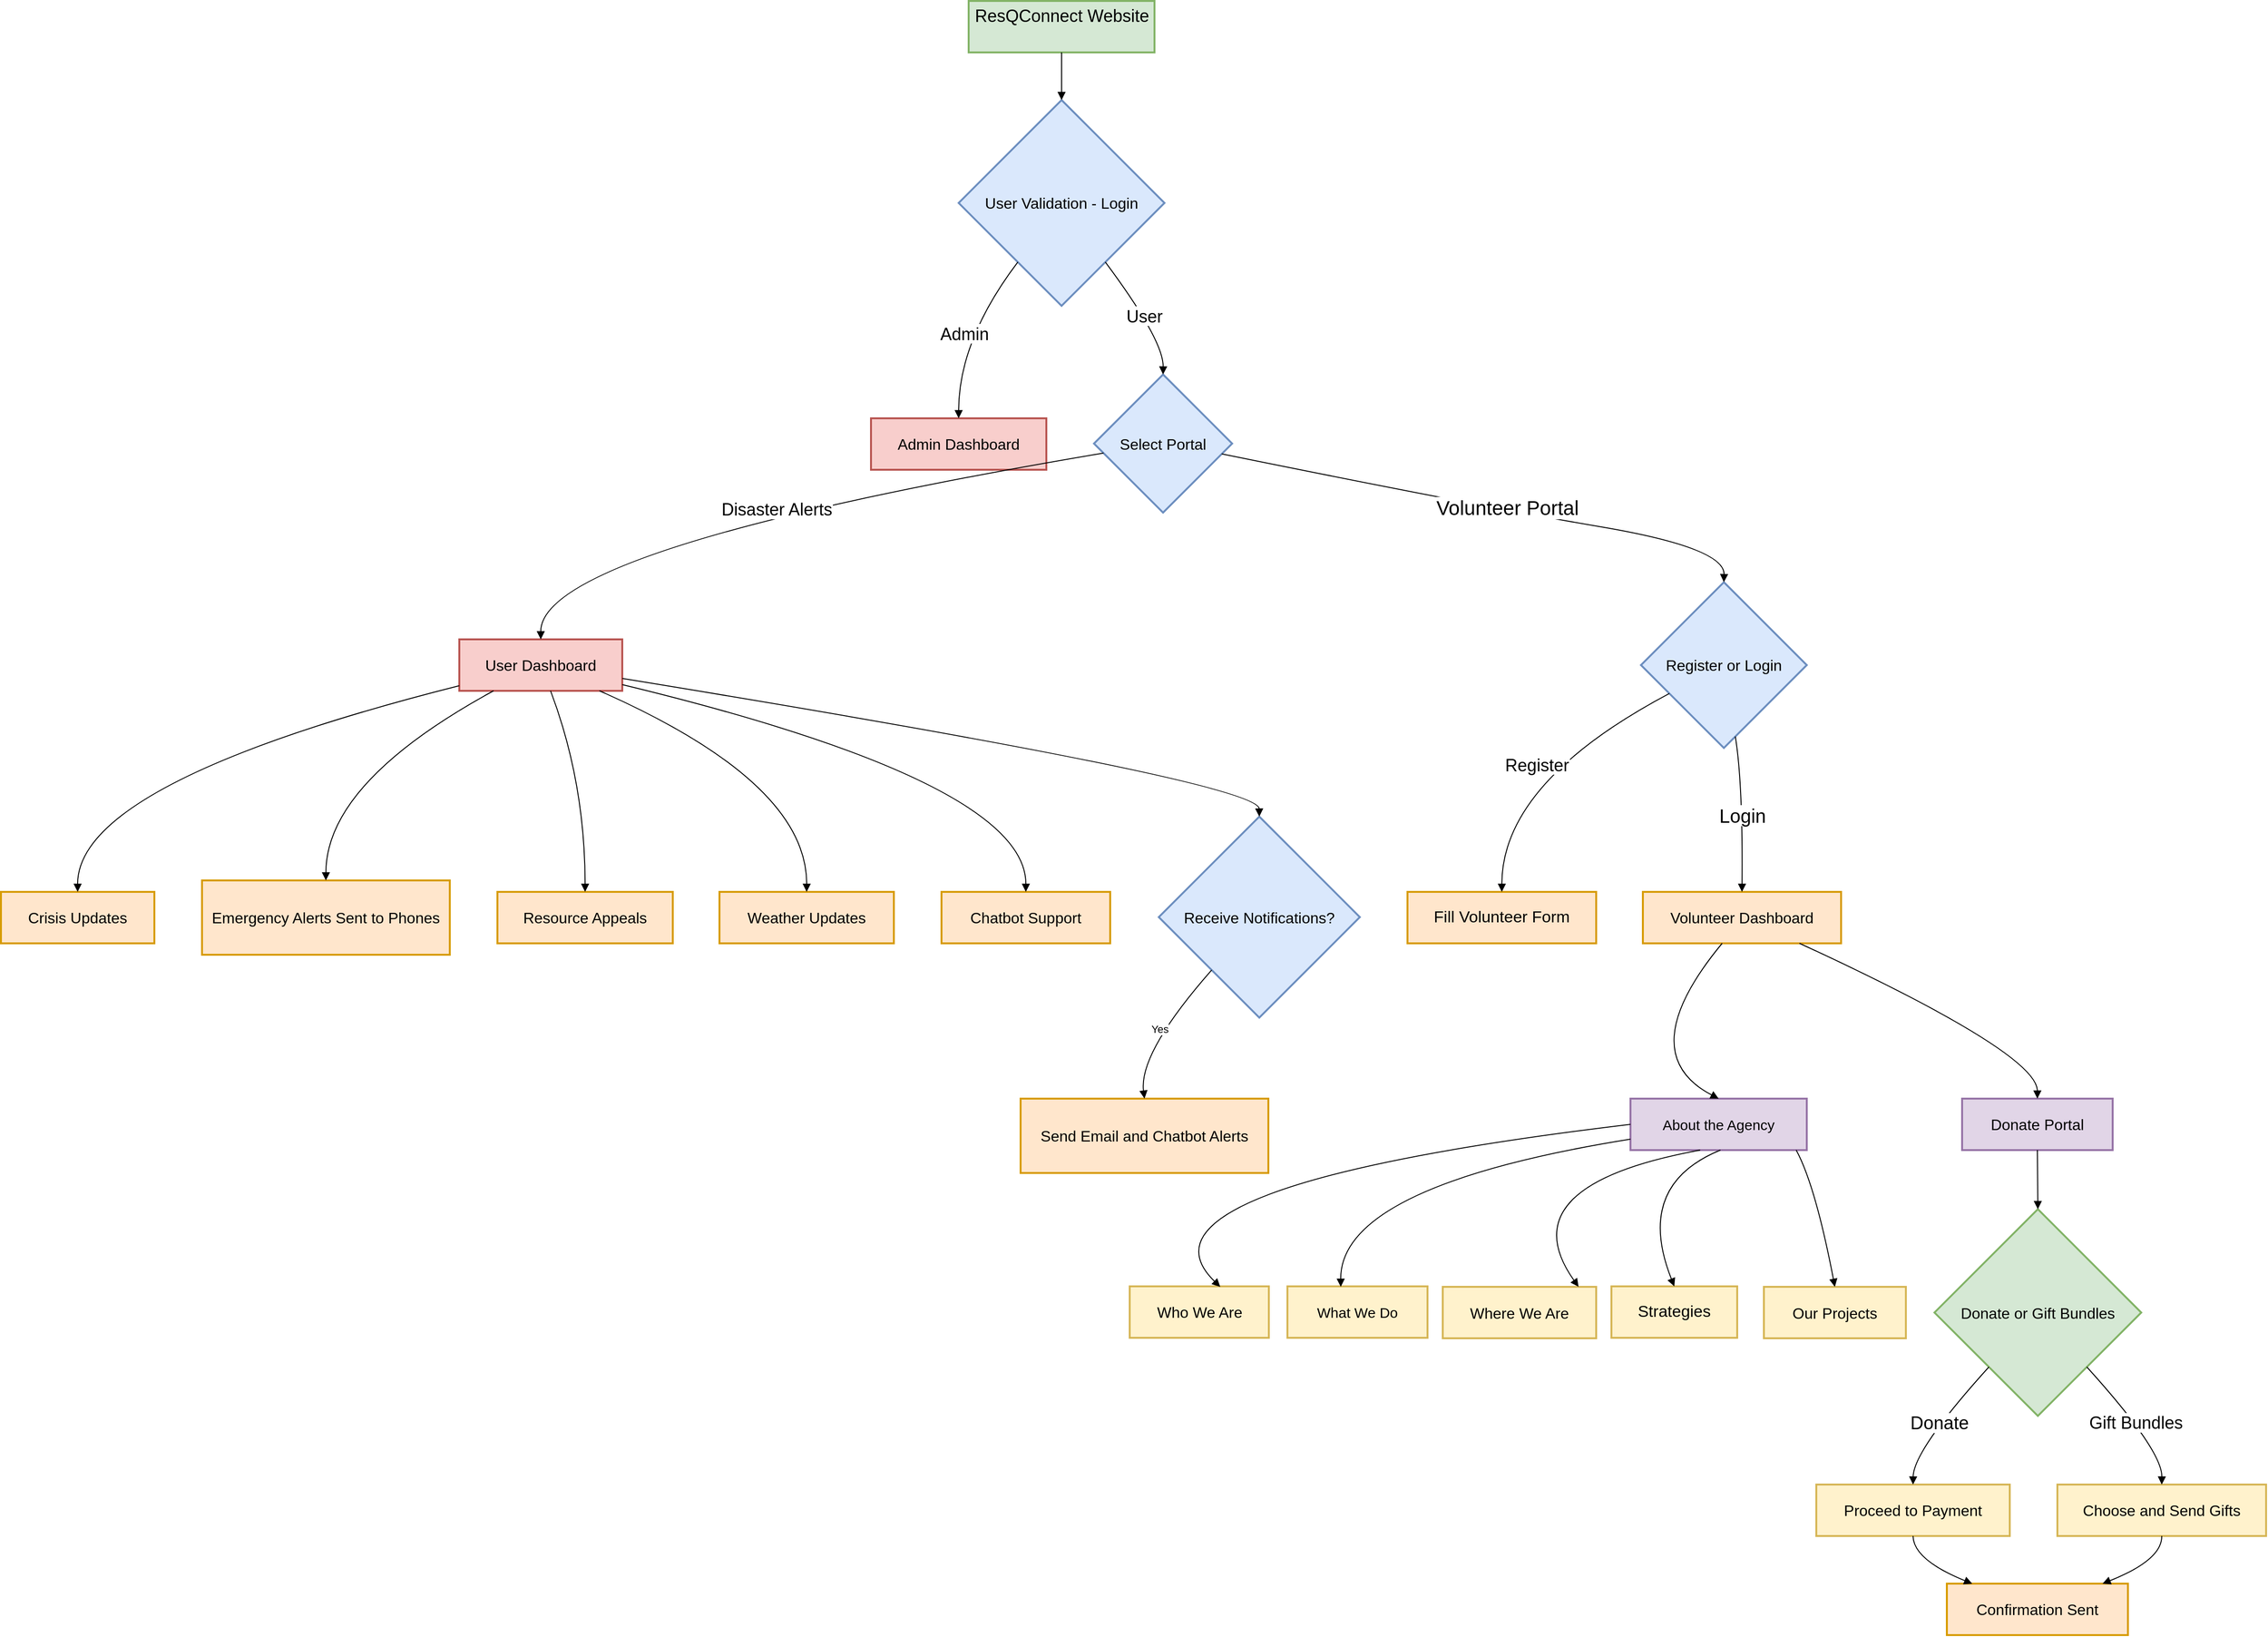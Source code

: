 <mxfile version="26.0.16">
  <diagram name="Page-1" id="9MNiKln_7bNOvpsSco1v">
    <mxGraphModel dx="2913" dy="1543" grid="1" gridSize="10" guides="1" tooltips="1" connect="1" arrows="1" fold="1" page="1" pageScale="1" pageWidth="850" pageHeight="1100" math="0" shadow="0">
      <root>
        <mxCell id="0" />
        <mxCell id="1" parent="0" />
        <mxCell id="1mPR7iwp-td-xZgJdqya-1" value="ResQConnect Website&#xa;" style="whiteSpace=wrap;strokeWidth=2;fillColor=#d5e8d4;strokeColor=#82b366;fontSize=18;" vertex="1" parent="1">
          <mxGeometry x="1035.5" y="20" width="195" height="54" as="geometry" />
        </mxCell>
        <mxCell id="1mPR7iwp-td-xZgJdqya-2" value="User Validation - Login" style="rhombus;strokeWidth=2;whiteSpace=wrap;fillColor=#dae8fc;strokeColor=#6c8ebf;fontSize=16;" vertex="1" parent="1">
          <mxGeometry x="1025" y="124" width="216" height="216" as="geometry" />
        </mxCell>
        <mxCell id="1mPR7iwp-td-xZgJdqya-3" value="Admin Dashboard" style="whiteSpace=wrap;strokeWidth=2;fillColor=#f8cecc;strokeColor=#b85450;fontSize=16;" vertex="1" parent="1">
          <mxGeometry x="933" y="458" width="184" height="54" as="geometry" />
        </mxCell>
        <mxCell id="1mPR7iwp-td-xZgJdqya-4" value="Select Portal" style="rhombus;strokeWidth=2;whiteSpace=wrap;fillColor=#dae8fc;strokeColor=#6c8ebf;fontSize=16;" vertex="1" parent="1">
          <mxGeometry x="1167" y="412" width="145" height="145" as="geometry" />
        </mxCell>
        <mxCell id="1mPR7iwp-td-xZgJdqya-5" value="User Dashboard" style="whiteSpace=wrap;strokeWidth=2;fillColor=#f8cecc;strokeColor=#b85450;fontSize=16;" vertex="1" parent="1">
          <mxGeometry x="501" y="690" width="171" height="54" as="geometry" />
        </mxCell>
        <mxCell id="1mPR7iwp-td-xZgJdqya-6" value="Crisis Updates" style="whiteSpace=wrap;strokeWidth=2;fillColor=#ffe6cc;strokeColor=#d79b00;fontSize=16;" vertex="1" parent="1">
          <mxGeometry x="20" y="955" width="161" height="54" as="geometry" />
        </mxCell>
        <mxCell id="1mPR7iwp-td-xZgJdqya-7" value="Emergency Alerts Sent to Phones" style="whiteSpace=wrap;strokeWidth=2;fillColor=#ffe6cc;strokeColor=#d79b00;fontSize=16;" vertex="1" parent="1">
          <mxGeometry x="231" y="943" width="260" height="78" as="geometry" />
        </mxCell>
        <mxCell id="1mPR7iwp-td-xZgJdqya-8" value="Resource Appeals" style="whiteSpace=wrap;strokeWidth=2;fillColor=#ffe6cc;strokeColor=#d79b00;fontSize=16;" vertex="1" parent="1">
          <mxGeometry x="541" y="955" width="184" height="54" as="geometry" />
        </mxCell>
        <mxCell id="1mPR7iwp-td-xZgJdqya-9" value="Weather Updates" style="whiteSpace=wrap;strokeWidth=2;fillColor=#ffe6cc;strokeColor=#d79b00;fontSize=16;" vertex="1" parent="1">
          <mxGeometry x="774" y="955" width="183" height="54" as="geometry" />
        </mxCell>
        <mxCell id="1mPR7iwp-td-xZgJdqya-10" value="Chatbot Support" style="whiteSpace=wrap;strokeWidth=2;fillColor=#ffe6cc;strokeColor=#d79b00;fontSize=16;" vertex="1" parent="1">
          <mxGeometry x="1007" y="955" width="177" height="54" as="geometry" />
        </mxCell>
        <mxCell id="1mPR7iwp-td-xZgJdqya-11" value="Receive Notifications?" style="rhombus;strokeWidth=2;whiteSpace=wrap;fillColor=#dae8fc;strokeColor=#6c8ebf;fontSize=16;" vertex="1" parent="1">
          <mxGeometry x="1235" y="876" width="211" height="211" as="geometry" />
        </mxCell>
        <mxCell id="1mPR7iwp-td-xZgJdqya-12" value="Send Email and Chatbot Alerts" style="whiteSpace=wrap;strokeWidth=2;fillColor=#ffe6cc;strokeColor=#d79b00;fontSize=16;" vertex="1" parent="1">
          <mxGeometry x="1090" y="1172" width="260" height="78" as="geometry" />
        </mxCell>
        <mxCell id="1mPR7iwp-td-xZgJdqya-14" value="Register or Login" style="rhombus;strokeWidth=2;whiteSpace=wrap;fillColor=#dae8fc;strokeColor=#6c8ebf;fontSize=16;" vertex="1" parent="1">
          <mxGeometry x="1741" y="630" width="174" height="174" as="geometry" />
        </mxCell>
        <mxCell id="1mPR7iwp-td-xZgJdqya-15" value="Fill Volunteer Form" style="whiteSpace=wrap;strokeWidth=2;fillColor=#ffe6cc;strokeColor=#d79b00;fontSize=17;" vertex="1" parent="1">
          <mxGeometry x="1496" y="955" width="198" height="54" as="geometry" />
        </mxCell>
        <mxCell id="1mPR7iwp-td-xZgJdqya-16" value="Volunteer Dashboard" style="whiteSpace=wrap;strokeWidth=2;fillColor=#ffe6cc;strokeColor=#d79b00;fontSize=16;" vertex="1" parent="1">
          <mxGeometry x="1743" y="955" width="208" height="54" as="geometry" />
        </mxCell>
        <mxCell id="1mPR7iwp-td-xZgJdqya-17" value="About the Agency" style="whiteSpace=wrap;strokeWidth=2;fillColor=#e1d5e7;strokeColor=#9673a6;fontSize=15;" vertex="1" parent="1">
          <mxGeometry x="1730" y="1172" width="185" height="54" as="geometry" />
        </mxCell>
        <mxCell id="1mPR7iwp-td-xZgJdqya-18" value="Who We Are" style="whiteSpace=wrap;strokeWidth=2;fillColor=#fff2cc;strokeColor=#d6b656;fontSize=16;" vertex="1" parent="1">
          <mxGeometry x="1204.5" y="1369" width="146" height="54" as="geometry" />
        </mxCell>
        <mxCell id="1mPR7iwp-td-xZgJdqya-19" value="What We Do" style="whiteSpace=wrap;strokeWidth=2;fillColor=#fff2cc;strokeColor=#d6b656;fontSize=15;" vertex="1" parent="1">
          <mxGeometry x="1370" y="1369" width="147" height="54" as="geometry" />
        </mxCell>
        <mxCell id="1mPR7iwp-td-xZgJdqya-20" value="Where We Are" style="whiteSpace=wrap;strokeWidth=2;fillColor=#fff2cc;strokeColor=#d6b656;fontSize=16;" vertex="1" parent="1">
          <mxGeometry x="1533" y="1369.5" width="161" height="54" as="geometry" />
        </mxCell>
        <mxCell id="1mPR7iwp-td-xZgJdqya-21" value="Strategies" style="whiteSpace=wrap;strokeWidth=2;fillColor=#fff2cc;strokeColor=#d6b656;fontSize=17;" vertex="1" parent="1">
          <mxGeometry x="1710" y="1369" width="132" height="54" as="geometry" />
        </mxCell>
        <mxCell id="1mPR7iwp-td-xZgJdqya-22" value="Our Projects" style="whiteSpace=wrap;strokeWidth=2;fillColor=#fff2cc;strokeColor=#d6b656;fontSize=16;" vertex="1" parent="1">
          <mxGeometry x="1870" y="1369.5" width="149" height="54" as="geometry" />
        </mxCell>
        <mxCell id="1mPR7iwp-td-xZgJdqya-23" value="Donate Portal" style="whiteSpace=wrap;strokeWidth=2;fillColor=#e1d5e7;strokeColor=#9673a6;fontSize=16;" vertex="1" parent="1">
          <mxGeometry x="2078" y="1172" width="158" height="54" as="geometry" />
        </mxCell>
        <mxCell id="1mPR7iwp-td-xZgJdqya-24" value="Donate or Gift Bundles" style="rhombus;strokeWidth=2;whiteSpace=wrap;fillColor=#d5e8d4;strokeColor=#82b366;fontSize=16;" vertex="1" parent="1">
          <mxGeometry x="2049" y="1288" width="217" height="217" as="geometry" />
        </mxCell>
        <mxCell id="1mPR7iwp-td-xZgJdqya-25" value="Proceed to Payment" style="whiteSpace=wrap;strokeWidth=2;fillColor=#fff2cc;strokeColor=#d6b656;fontSize=16;" vertex="1" parent="1">
          <mxGeometry x="1925" y="1577" width="203" height="54" as="geometry" />
        </mxCell>
        <mxCell id="1mPR7iwp-td-xZgJdqya-26" value="Choose and Send Gifts" style="whiteSpace=wrap;strokeWidth=2;fillColor=#fff2cc;strokeColor=#d6b656;fontSize=16;" vertex="1" parent="1">
          <mxGeometry x="2178" y="1577" width="219" height="54" as="geometry" />
        </mxCell>
        <mxCell id="1mPR7iwp-td-xZgJdqya-27" value="Confirmation Sent" style="whiteSpace=wrap;strokeWidth=2;fillColor=#ffe6cc;strokeColor=#d79b00;fontSize=16;" vertex="1" parent="1">
          <mxGeometry x="2062" y="1681" width="190" height="54" as="geometry" />
        </mxCell>
        <mxCell id="1mPR7iwp-td-xZgJdqya-30" value="" style="curved=1;startArrow=none;endArrow=block;exitX=0.5;exitY=1;entryX=0.5;entryY=0;rounded=0;" edge="1" parent="1" source="1mPR7iwp-td-xZgJdqya-1" target="1mPR7iwp-td-xZgJdqya-2">
          <mxGeometry relative="1" as="geometry">
            <Array as="points" />
          </mxGeometry>
        </mxCell>
        <mxCell id="1mPR7iwp-td-xZgJdqya-31" value="Admin" style="curved=1;startArrow=none;endArrow=block;exitX=0.13;exitY=1;entryX=0.5;entryY=-0.01;rounded=0;fontSize=18;" edge="1" parent="1" source="1mPR7iwp-td-xZgJdqya-2" target="1mPR7iwp-td-xZgJdqya-3">
          <mxGeometry relative="1" as="geometry">
            <Array as="points">
              <mxPoint x="1025" y="376" />
            </Array>
          </mxGeometry>
        </mxCell>
        <mxCell id="1mPR7iwp-td-xZgJdqya-32" value="User" style="curved=1;startArrow=none;endArrow=block;exitX=0.87;exitY=1;entryX=0.5;entryY=0;rounded=0;fontSize=18;" edge="1" parent="1" source="1mPR7iwp-td-xZgJdqya-2" target="1mPR7iwp-td-xZgJdqya-4">
          <mxGeometry relative="1" as="geometry">
            <Array as="points">
              <mxPoint x="1240" y="376" />
            </Array>
          </mxGeometry>
        </mxCell>
        <mxCell id="1mPR7iwp-td-xZgJdqya-33" value="Disaster Alerts" style="curved=1;startArrow=none;endArrow=block;exitX=0;exitY=0.58;entryX=0.5;entryY=0;rounded=0;fontSize=18;fontColor=default;" edge="1" parent="1" source="1mPR7iwp-td-xZgJdqya-4" target="1mPR7iwp-td-xZgJdqya-5">
          <mxGeometry relative="1" as="geometry">
            <Array as="points">
              <mxPoint x="586" y="594" />
            </Array>
          </mxGeometry>
        </mxCell>
        <mxCell id="1mPR7iwp-td-xZgJdqya-34" value="" style="curved=1;startArrow=none;endArrow=block;exitX=0;exitY=0.9;entryX=0.5;entryY=0;rounded=0;" edge="1" parent="1" source="1mPR7iwp-td-xZgJdqya-5" target="1mPR7iwp-td-xZgJdqya-6">
          <mxGeometry relative="1" as="geometry">
            <Array as="points">
              <mxPoint x="100" y="840" />
            </Array>
          </mxGeometry>
        </mxCell>
        <mxCell id="1mPR7iwp-td-xZgJdqya-35" value="" style="curved=1;startArrow=none;endArrow=block;exitX=0.21;exitY=1;entryX=0.5;entryY=0;rounded=0;" edge="1" parent="1" source="1mPR7iwp-td-xZgJdqya-5" target="1mPR7iwp-td-xZgJdqya-7">
          <mxGeometry relative="1" as="geometry">
            <Array as="points">
              <mxPoint x="361" y="840" />
            </Array>
          </mxGeometry>
        </mxCell>
        <mxCell id="1mPR7iwp-td-xZgJdqya-36" value="" style="curved=1;startArrow=none;endArrow=block;exitX=0.56;exitY=1;entryX=0.5;entryY=0;rounded=0;" edge="1" parent="1" source="1mPR7iwp-td-xZgJdqya-5" target="1mPR7iwp-td-xZgJdqya-8">
          <mxGeometry relative="1" as="geometry">
            <Array as="points">
              <mxPoint x="633" y="840" />
            </Array>
          </mxGeometry>
        </mxCell>
        <mxCell id="1mPR7iwp-td-xZgJdqya-37" value="" style="curved=1;startArrow=none;endArrow=block;exitX=0.86;exitY=1;entryX=0.5;entryY=0;rounded=0;" edge="1" parent="1" source="1mPR7iwp-td-xZgJdqya-5" target="1mPR7iwp-td-xZgJdqya-9">
          <mxGeometry relative="1" as="geometry">
            <Array as="points">
              <mxPoint x="866" y="840" />
            </Array>
          </mxGeometry>
        </mxCell>
        <mxCell id="1mPR7iwp-td-xZgJdqya-38" value="" style="curved=1;startArrow=none;endArrow=block;exitX=1;exitY=0.88;entryX=0.5;entryY=0;rounded=0;" edge="1" parent="1" source="1mPR7iwp-td-xZgJdqya-5" target="1mPR7iwp-td-xZgJdqya-10">
          <mxGeometry relative="1" as="geometry">
            <Array as="points">
              <mxPoint x="1096" y="840" />
            </Array>
          </mxGeometry>
        </mxCell>
        <mxCell id="1mPR7iwp-td-xZgJdqya-39" value="" style="curved=1;startArrow=none;endArrow=block;exitX=1;exitY=0.76;entryX=0.5;entryY=0;rounded=0;" edge="1" parent="1" source="1mPR7iwp-td-xZgJdqya-5" target="1mPR7iwp-td-xZgJdqya-11">
          <mxGeometry relative="1" as="geometry">
            <Array as="points">
              <mxPoint x="1340" y="840" />
            </Array>
          </mxGeometry>
        </mxCell>
        <mxCell id="1mPR7iwp-td-xZgJdqya-40" value="Yes" style="curved=1;startArrow=none;endArrow=block;exitX=0.05;exitY=1;entryX=0.5;entryY=0;rounded=0;" edge="1" parent="1" source="1mPR7iwp-td-xZgJdqya-11" target="1mPR7iwp-td-xZgJdqya-12">
          <mxGeometry relative="1" as="geometry">
            <Array as="points">
              <mxPoint x="1214" y="1124" />
            </Array>
          </mxGeometry>
        </mxCell>
        <mxCell id="1mPR7iwp-td-xZgJdqya-42" value="Volunteer Portal" style="curved=1;startArrow=none;endArrow=block;exitX=1.01;exitY=0.59;entryX=0.5;entryY=0;rounded=0;strokeWidth=1;fontSize=21;" edge="1" parent="1" source="1mPR7iwp-td-xZgJdqya-4" target="1mPR7iwp-td-xZgJdqya-14">
          <mxGeometry x="0.061" y="5" relative="1" as="geometry">
            <Array as="points">
              <mxPoint x="1570" y="550" />
              <mxPoint x="1829" y="594" />
            </Array>
            <mxPoint x="1" as="offset" />
          </mxGeometry>
        </mxCell>
        <mxCell id="1mPR7iwp-td-xZgJdqya-43" value="Register" style="curved=1;startArrow=none;endArrow=block;exitX=0;exitY=0.76;entryX=0.5;entryY=0;rounded=0;fontSize=18;" edge="1" parent="1" source="1mPR7iwp-td-xZgJdqya-14" target="1mPR7iwp-td-xZgJdqya-15">
          <mxGeometry relative="1" as="geometry">
            <Array as="points">
              <mxPoint x="1595" y="840" />
            </Array>
          </mxGeometry>
        </mxCell>
        <mxCell id="1mPR7iwp-td-xZgJdqya-44" value="Login" style="curved=1;startArrow=none;endArrow=block;exitX=0.58;exitY=1;entryX=0.5;entryY=0;rounded=0;fontSize=20;" edge="1" parent="1" source="1mPR7iwp-td-xZgJdqya-14" target="1mPR7iwp-td-xZgJdqya-16">
          <mxGeometry relative="1" as="geometry">
            <Array as="points">
              <mxPoint x="1848" y="840" />
            </Array>
          </mxGeometry>
        </mxCell>
        <mxCell id="1mPR7iwp-td-xZgJdqya-45" value="" style="curved=1;startArrow=none;endArrow=block;exitX=0.4;exitY=1;entryX=0.5;entryY=0;rounded=0;" edge="1" parent="1" source="1mPR7iwp-td-xZgJdqya-16" target="1mPR7iwp-td-xZgJdqya-17">
          <mxGeometry relative="1" as="geometry">
            <Array as="points">
              <mxPoint x="1731" y="1124" />
            </Array>
          </mxGeometry>
        </mxCell>
        <mxCell id="1mPR7iwp-td-xZgJdqya-47" value="" style="curved=1;startArrow=none;endArrow=block;exitX=0;exitY=0.5;entryX=0.5;entryY=0.01;rounded=0;exitDx=0;exitDy=0;" edge="1" parent="1" source="1mPR7iwp-td-xZgJdqya-17">
          <mxGeometry relative="1" as="geometry">
            <Array as="points">
              <mxPoint x="1190" y="1263.5" />
            </Array>
            <mxPoint x="1586" y="1214.08" as="sourcePoint" />
            <mxPoint x="1299.5" y="1369.5" as="targetPoint" />
          </mxGeometry>
        </mxCell>
        <mxCell id="1mPR7iwp-td-xZgJdqya-48" value="" style="curved=1;startArrow=none;endArrow=block;exitX=0.06;exitY=1;entryX=0.5;entryY=0.01;rounded=0;" edge="1" parent="1">
          <mxGeometry relative="1" as="geometry">
            <Array as="points">
              <mxPoint x="1600" y="1263" />
            </Array>
            <mxPoint x="1803.1" y="1226" as="sourcePoint" />
            <mxPoint x="1675.5" y="1369.5" as="targetPoint" />
          </mxGeometry>
        </mxCell>
        <mxCell id="1mPR7iwp-td-xZgJdqya-49" value="" style="curved=1;startArrow=none;endArrow=block;exitX=0.51;exitY=1;entryX=0.5;entryY=0.01;rounded=0;" edge="1" parent="1" source="1mPR7iwp-td-xZgJdqya-17" target="1mPR7iwp-td-xZgJdqya-21">
          <mxGeometry relative="1" as="geometry">
            <Array as="points">
              <mxPoint x="1734" y="1263" />
            </Array>
          </mxGeometry>
        </mxCell>
        <mxCell id="1mPR7iwp-td-xZgJdqya-50" value="" style="curved=1;startArrow=none;endArrow=block;exitX=0.94;exitY=1;entryX=0.5;entryY=0.01;rounded=0;" edge="1" parent="1" source="1mPR7iwp-td-xZgJdqya-17" target="1mPR7iwp-td-xZgJdqya-22">
          <mxGeometry relative="1" as="geometry">
            <Array as="points">
              <mxPoint x="1924" y="1263" />
            </Array>
          </mxGeometry>
        </mxCell>
        <mxCell id="1mPR7iwp-td-xZgJdqya-51" value="" style="curved=1;startArrow=none;endArrow=block;exitX=0.79;exitY=1;entryX=0.5;entryY=0;rounded=0;" edge="1" parent="1" source="1mPR7iwp-td-xZgJdqya-16" target="1mPR7iwp-td-xZgJdqya-23">
          <mxGeometry relative="1" as="geometry">
            <Array as="points">
              <mxPoint x="2157" y="1124" />
            </Array>
          </mxGeometry>
        </mxCell>
        <mxCell id="1mPR7iwp-td-xZgJdqya-52" value="" style="curved=1;startArrow=none;endArrow=block;exitX=0.5;exitY=1;entryX=0.5;entryY=0;rounded=0;" edge="1" parent="1" source="1mPR7iwp-td-xZgJdqya-23" target="1mPR7iwp-td-xZgJdqya-24">
          <mxGeometry relative="1" as="geometry">
            <Array as="points" />
          </mxGeometry>
        </mxCell>
        <mxCell id="1mPR7iwp-td-xZgJdqya-53" value="Donate" style="curved=1;startArrow=none;endArrow=block;exitX=0.05;exitY=1;entryX=0.5;entryY=0;rounded=0;fontSize=19;" edge="1" parent="1" source="1mPR7iwp-td-xZgJdqya-24" target="1mPR7iwp-td-xZgJdqya-25">
          <mxGeometry relative="1" as="geometry">
            <Array as="points">
              <mxPoint x="2027" y="1541" />
            </Array>
          </mxGeometry>
        </mxCell>
        <mxCell id="1mPR7iwp-td-xZgJdqya-54" value="Gift Bundles" style="curved=1;startArrow=none;endArrow=block;exitX=0.95;exitY=1;entryX=0.5;entryY=0;rounded=0;fontSize=18;" edge="1" parent="1" source="1mPR7iwp-td-xZgJdqya-24" target="1mPR7iwp-td-xZgJdqya-26">
          <mxGeometry relative="1" as="geometry">
            <Array as="points">
              <mxPoint x="2288" y="1541" />
            </Array>
          </mxGeometry>
        </mxCell>
        <mxCell id="1mPR7iwp-td-xZgJdqya-55" value="" style="curved=1;startArrow=none;endArrow=block;exitX=0.5;exitY=1;entryX=0.14;entryY=0;rounded=0;" edge="1" parent="1" source="1mPR7iwp-td-xZgJdqya-25" target="1mPR7iwp-td-xZgJdqya-27">
          <mxGeometry relative="1" as="geometry">
            <Array as="points">
              <mxPoint x="2027" y="1656" />
            </Array>
          </mxGeometry>
        </mxCell>
        <mxCell id="1mPR7iwp-td-xZgJdqya-56" value="" style="curved=1;startArrow=none;endArrow=block;exitX=0.5;exitY=1;entryX=0.86;entryY=0;rounded=0;" edge="1" parent="1" source="1mPR7iwp-td-xZgJdqya-26" target="1mPR7iwp-td-xZgJdqya-27">
          <mxGeometry relative="1" as="geometry">
            <Array as="points">
              <mxPoint x="2288" y="1656" />
            </Array>
          </mxGeometry>
        </mxCell>
        <mxCell id="1mPR7iwp-td-xZgJdqya-187" value="" style="curved=1;startArrow=none;endArrow=block;exitX=0;exitY=0.77;entryX=0.5;entryY=0.01;rounded=0;" edge="1" parent="1">
          <mxGeometry relative="1" as="geometry">
            <Array as="points">
              <mxPoint x="1425" y="1263.5" />
            </Array>
            <mxPoint x="1730" y="1214.5" as="sourcePoint" />
            <mxPoint x="1426" y="1369.5" as="targetPoint" />
          </mxGeometry>
        </mxCell>
        <mxCell id="1mPR7iwp-td-xZgJdqya-188" style="edgeStyle=orthogonalEdgeStyle;rounded=0;orthogonalLoop=1;jettySize=auto;html=1;exitX=0.5;exitY=1;exitDx=0;exitDy=0;" edge="1" parent="1" source="1mPR7iwp-td-xZgJdqya-20" target="1mPR7iwp-td-xZgJdqya-20">
          <mxGeometry relative="1" as="geometry" />
        </mxCell>
      </root>
    </mxGraphModel>
  </diagram>
</mxfile>
